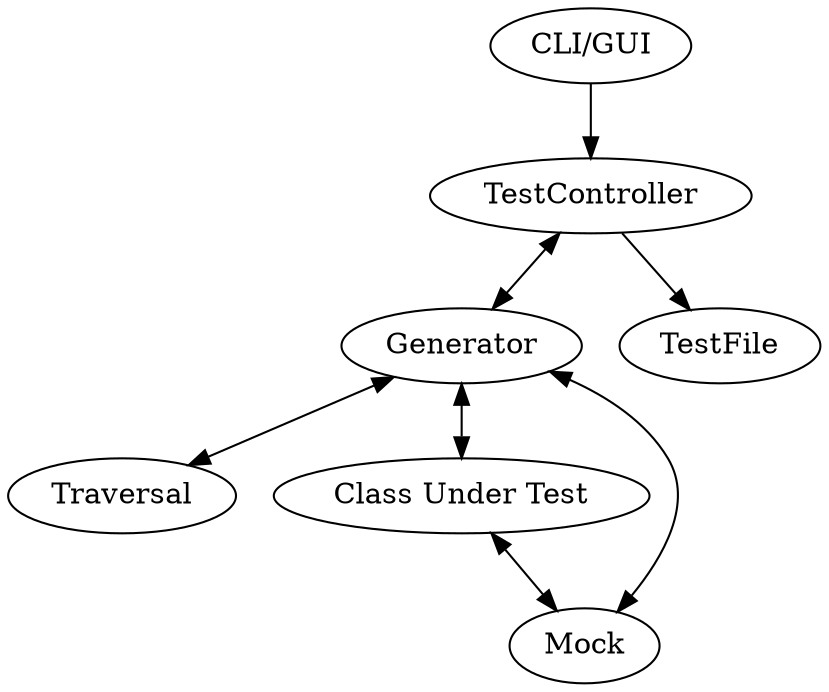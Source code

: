 digraph {
	"CLI/GUI"->"TestController" 
	"TestController" -> "Generator" [dir="both"]
	"Generator" -> "Traversal" [dir="both"]
     	"Generator" -> "Class Under Test" [dir="both"]
	"Generator" -> "Mock" [dir="both"]
        	"Class Under Test" -> "Mock" [dir="both"]
        	"TestController" -> "TestFile" 
}
